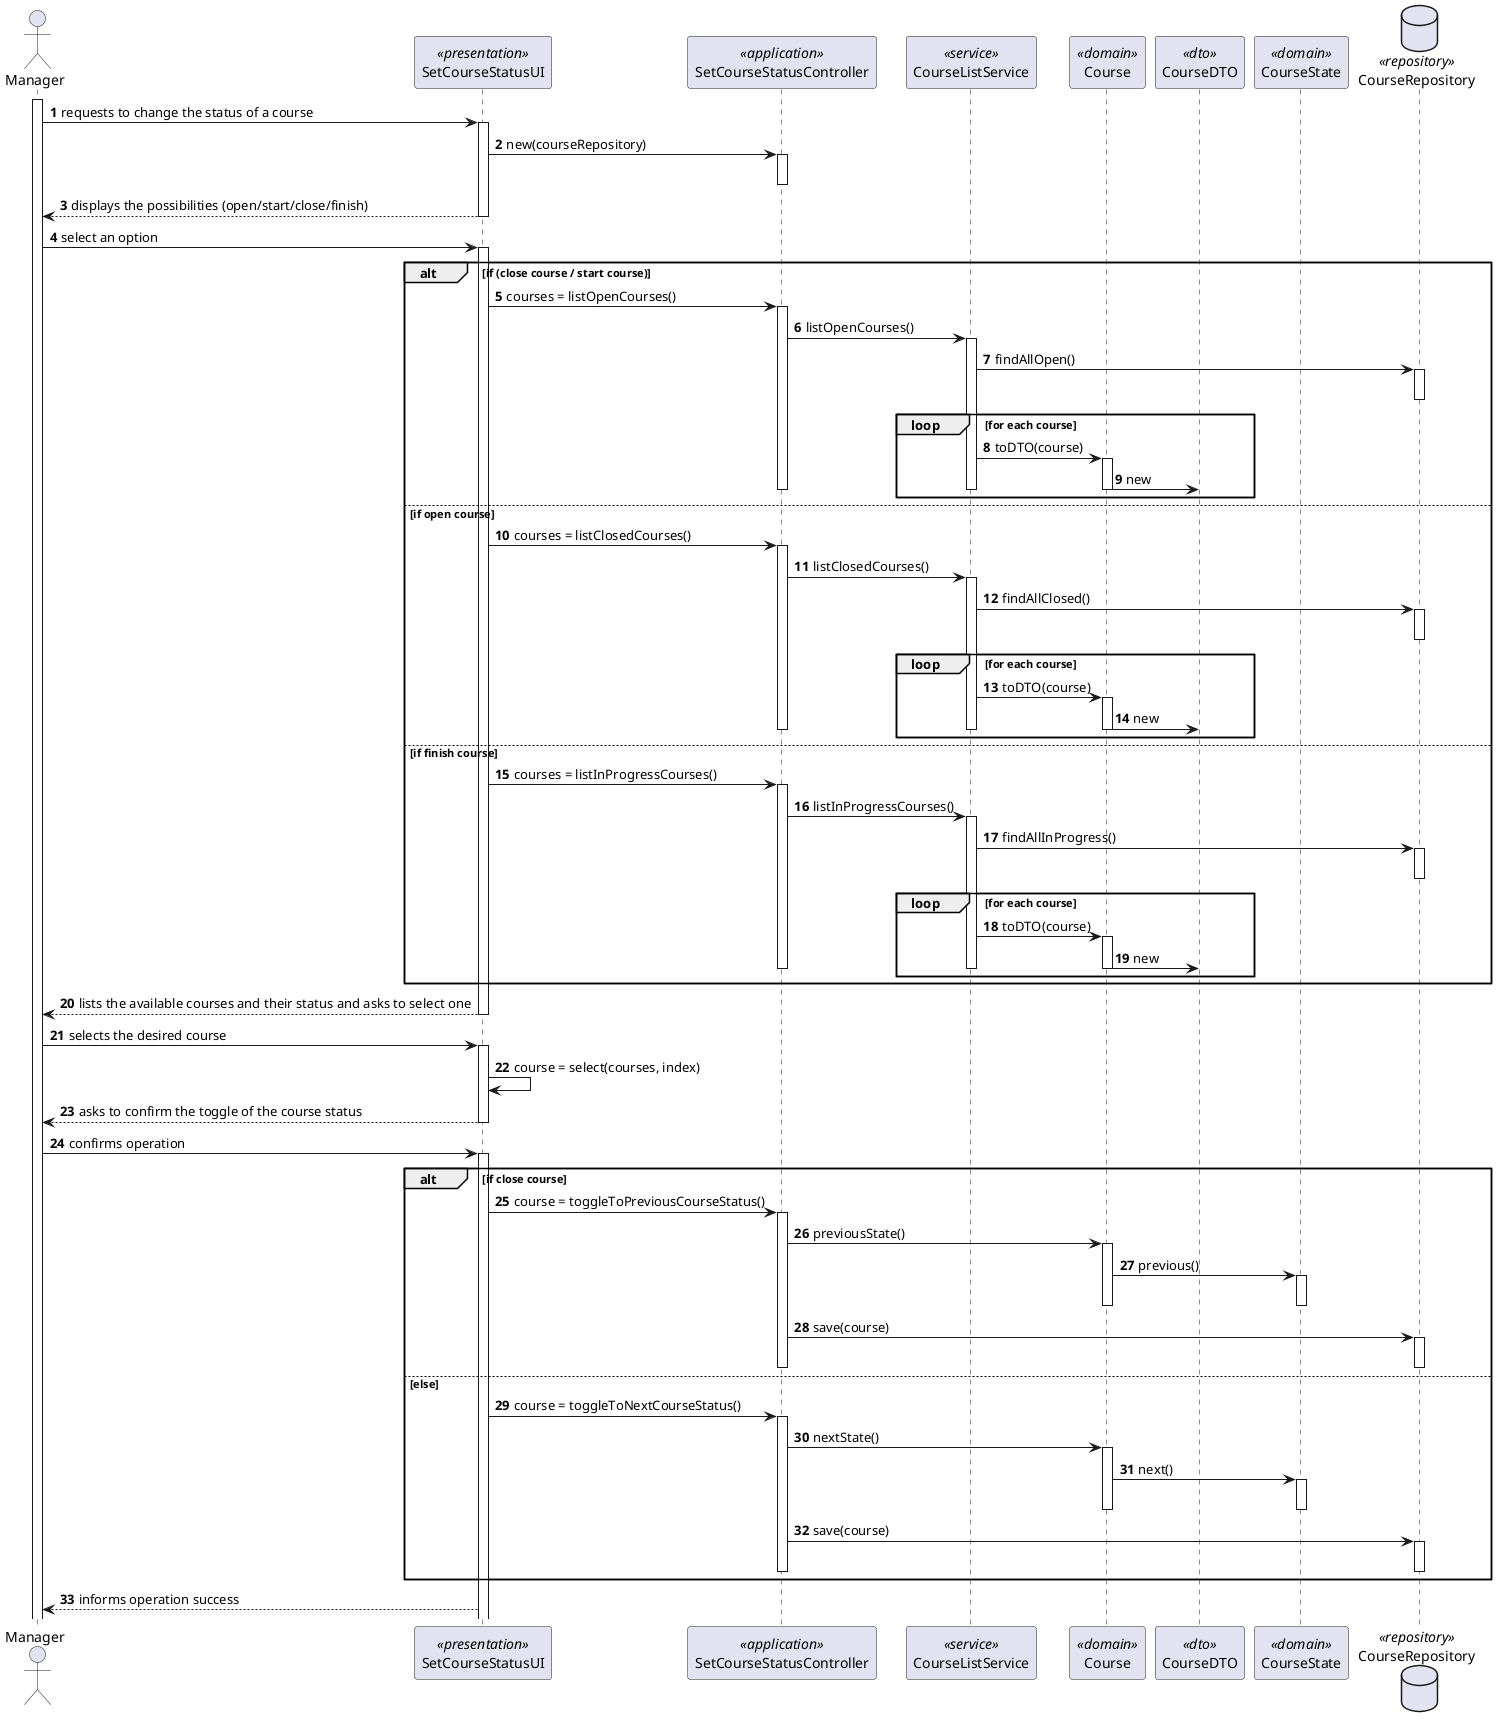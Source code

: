 @startuml US1004_SD
autonumber

actor "Manager" as M

participant "SetCourseStatusUI" as UI <<presentation>>
participant "SetCourseStatusController" as CTRL <<application>>
participant "CourseListService" as SRV <<service>>
participant "Course" as Course <<domain>>
participant "CourseDTO" as DTO <<dto>>
participant "CourseState" as CourseState <<domain>>


database CourseRepository as REPO <<repository>>

activate M

M -> UI: requests to change the status of a course
activate UI
UI -> CTRL: new(courseRepository)
activate CTRL
deactivate CTRL
UI --> M: displays the possibilities (open/start/close/finish)
deactivate UI
M -> UI: select an option
activate UI


alt if (close course / start course)
  UI -> CTRL: courses = listOpenCourses()
  activate CTRL
  CTRL -> SRV: listOpenCourses()
  activate SRV
  SRV -> REPO: findAllOpen()
    activate REPO
    deactivate REPO
  loop for each course
    SRV -> Course : toDTO(course)
    activate Course
    Course -> DTO : new
    deactivate SRV
    deactivate Course
    deactivate CTRL
  end loop
else if open course
  UI -> CTRL: courses = listClosedCourses()
  activate CTRL
  CTRL -> SRV: listClosedCourses()
  activate SRV
  SRV -> REPO: findAllClosed()
  activate REPO
  deactivate REPO
  loop for each course
    SRV -> Course : toDTO(course)
    activate Course
    Course -> DTO : new
    deactivate SRV
    deactivate Course
    deactivate CTRL
  end loop
 else if finish course
  UI -> CTRL: courses = listInProgressCourses()
    activate CTRL
    CTRL -> SRV: listInProgressCourses()
    activate SRV
    SRV -> REPO: findAllInProgress()
    activate REPO
    deactivate REPO
    loop for each course
      SRV -> Course : toDTO(course)
      activate Course
      Course -> DTO : new
      deactivate SRV
      deactivate Course
      deactivate CTRL
    end loop
end


UI --> M: lists the available courses and their status and asks to select one

deactivate UI

M -> UI: selects the desired course

activate UI

UI -> UI: course = select(courses, index)
UI --> M: asks to confirm the toggle of the course status

deactivate UI

M -> UI: confirms operation

activate UI

alt if close course
  UI -> CTRL: course = toggleToPreviousCourseStatus()
  activate CTRL
  CTRL -> Course: previousState()
  activate Course
  Course -> CourseState: previous()
  activate CourseState
  deactivate CourseState
  deactivate Course
  CTRL -> REPO: save(course)
  activate REPO
  deactivate REPO
  deactivate CTRL
else else
  UI -> CTRL: course = toggleToNextCourseStatus()
  activate CTRL
    CTRL -> Course: nextState()
    activate Course
    Course -> CourseState: next()
    activate CourseState
    deactivate CourseState
    deactivate Course
    CTRL -> REPO: save(course)
    activate REPO
    deactivate REPO
    deactivate CTRL
end

UI --> M: informs operation success

@enduml

